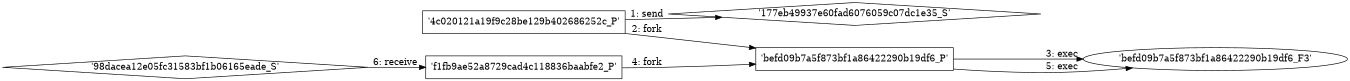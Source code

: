 digraph "D:\Learning\Paper\apt\基于CTI的攻击预警\Dataset\攻击图\ASGfromALLCTI\Making Microsoft Edge the most secure browser with Windows Defender Application Guard.dot" {
rankdir="LR"
size="9"
fixedsize="false"
splines="true"
nodesep=0.3
ranksep=0
fontsize=10
overlap="scalexy"
engine= "neato"
	"'177eb49937e60fad6076059c07dc1e35_S'" [node_type=Socket shape=diamond]
	"'4c020121a19f9c28be129b402686252c_P'" [node_type=Process shape=box]
	"'4c020121a19f9c28be129b402686252c_P'" -> "'177eb49937e60fad6076059c07dc1e35_S'" [label="1: send"]
	"'4c020121a19f9c28be129b402686252c_P'" [node_type=Process shape=box]
	"'befd09b7a5f873bf1a86422290b19df6_P'" [node_type=Process shape=box]
	"'4c020121a19f9c28be129b402686252c_P'" -> "'befd09b7a5f873bf1a86422290b19df6_P'" [label="2: fork"]
	"'befd09b7a5f873bf1a86422290b19df6_P'" [node_type=Process shape=box]
	"'befd09b7a5f873bf1a86422290b19df6_F3'" [node_type=File shape=ellipse]
	"'befd09b7a5f873bf1a86422290b19df6_P'" -> "'befd09b7a5f873bf1a86422290b19df6_F3'" [label="3: exec"]
	"'f1fb9ae52a8729cad4c118836baabfe2_P'" [node_type=Process shape=box]
	"'befd09b7a5f873bf1a86422290b19df6_P'" [node_type=Process shape=box]
	"'f1fb9ae52a8729cad4c118836baabfe2_P'" -> "'befd09b7a5f873bf1a86422290b19df6_P'" [label="4: fork"]
	"'befd09b7a5f873bf1a86422290b19df6_P'" [node_type=Process shape=box]
	"'befd09b7a5f873bf1a86422290b19df6_F3'" [node_type=File shape=ellipse]
	"'befd09b7a5f873bf1a86422290b19df6_P'" -> "'befd09b7a5f873bf1a86422290b19df6_F3'" [label="5: exec"]
	"'f1fb9ae52a8729cad4c118836baabfe2_P'" [node_type=Process shape=box]
	"'98dacea12e05fc31583bf1b06165eade_S'" [node_type=Socket shape=diamond]
	"'98dacea12e05fc31583bf1b06165eade_S'" -> "'f1fb9ae52a8729cad4c118836baabfe2_P'" [label="6: receive"]
}
